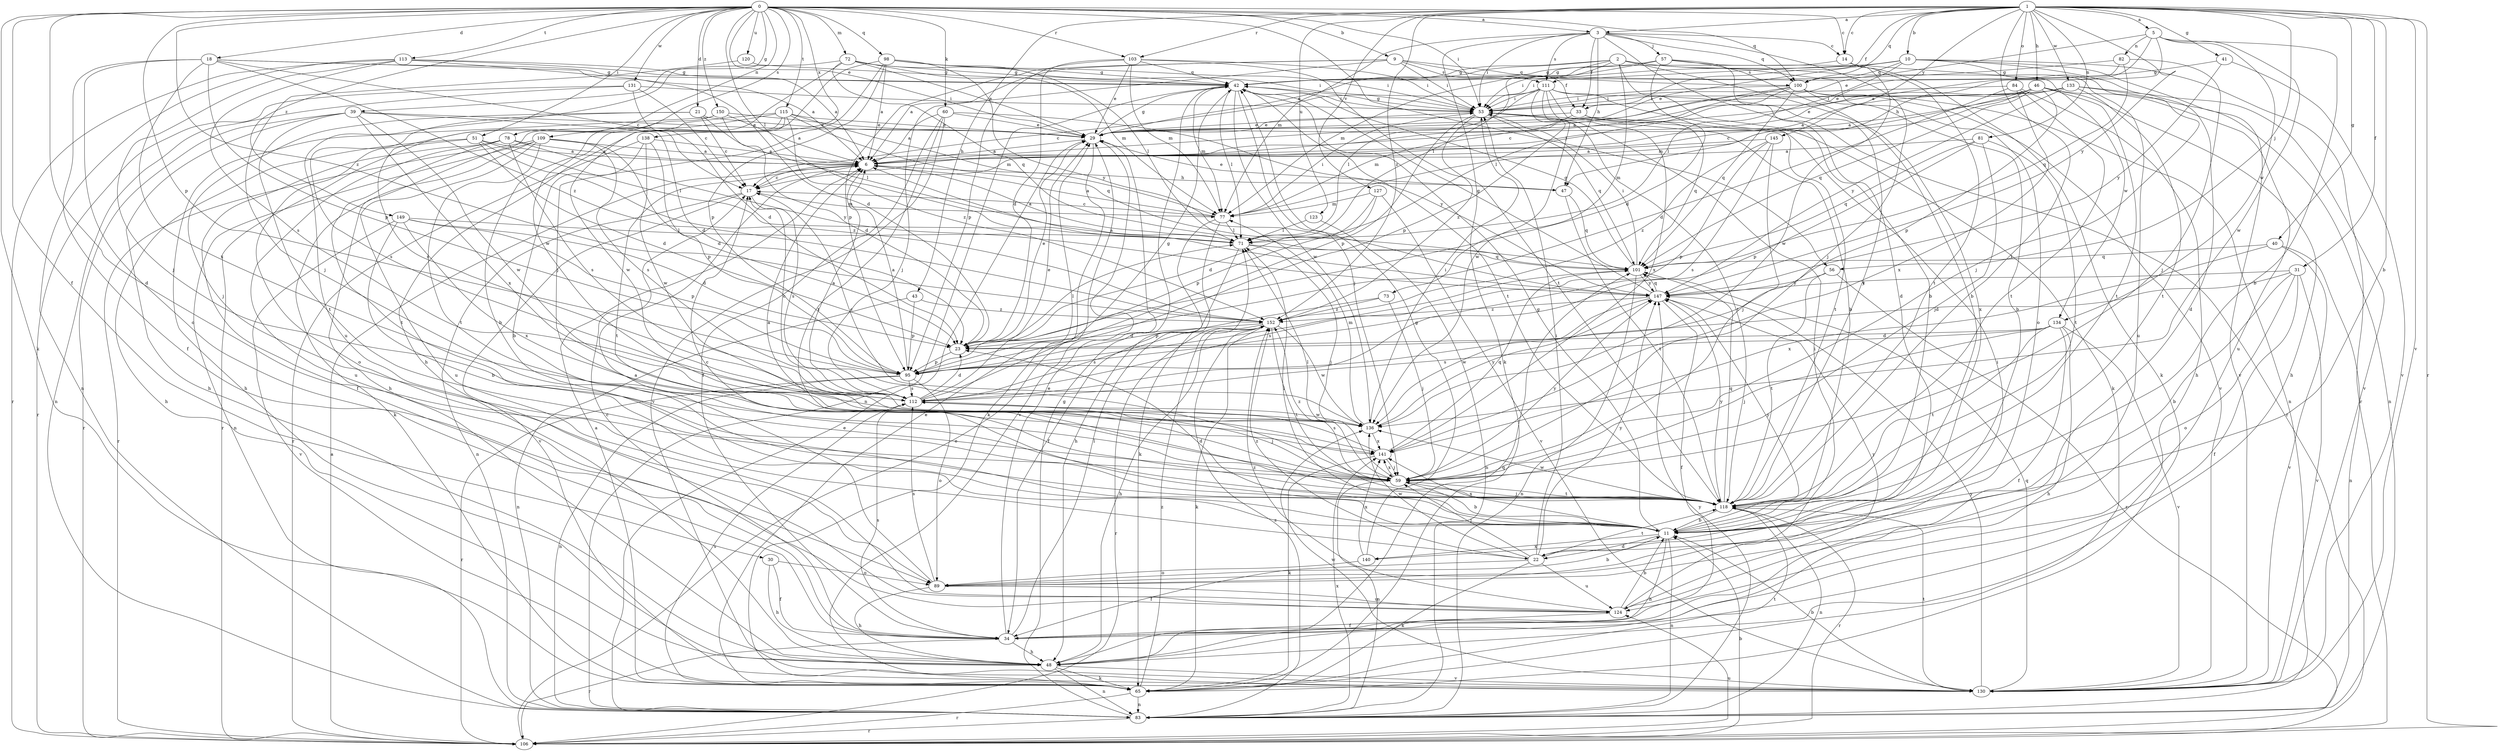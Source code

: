 strict digraph  {
0;
1;
2;
3;
5;
6;
9;
10;
11;
14;
17;
18;
21;
22;
23;
29;
30;
31;
33;
34;
39;
40;
41;
42;
43;
46;
47;
48;
51;
53;
56;
57;
59;
60;
65;
71;
72;
73;
77;
78;
81;
82;
83;
84;
89;
95;
98;
100;
101;
103;
106;
109;
111;
112;
113;
115;
118;
120;
123;
124;
127;
130;
131;
133;
134;
136;
138;
140;
141;
145;
147;
149;
150;
152;
0 -> 3  [label=a];
0 -> 9  [label=b];
0 -> 14  [label=c];
0 -> 18  [label=d];
0 -> 21  [label=d];
0 -> 22  [label=d];
0 -> 29  [label=e];
0 -> 30  [label=f];
0 -> 39  [label=g];
0 -> 51  [label=i];
0 -> 53  [label=i];
0 -> 56  [label=j];
0 -> 60  [label=k];
0 -> 65  [label=k];
0 -> 71  [label=l];
0 -> 72  [label=m];
0 -> 78  [label=n];
0 -> 95  [label=p];
0 -> 98  [label=q];
0 -> 100  [label=q];
0 -> 103  [label=r];
0 -> 109  [label=s];
0 -> 113  [label=t];
0 -> 115  [label=t];
0 -> 120  [label=u];
0 -> 131  [label=w];
0 -> 138  [label=x];
0 -> 149  [label=z];
0 -> 150  [label=z];
0 -> 152  [label=z];
1 -> 3  [label=a];
1 -> 5  [label=a];
1 -> 10  [label=b];
1 -> 11  [label=b];
1 -> 14  [label=c];
1 -> 31  [label=f];
1 -> 33  [label=f];
1 -> 40  [label=g];
1 -> 41  [label=g];
1 -> 43  [label=h];
1 -> 46  [label=h];
1 -> 56  [label=j];
1 -> 81  [label=n];
1 -> 84  [label=o];
1 -> 100  [label=q];
1 -> 103  [label=r];
1 -> 106  [label=r];
1 -> 118  [label=t];
1 -> 123  [label=u];
1 -> 127  [label=v];
1 -> 130  [label=v];
1 -> 133  [label=w];
1 -> 145  [label=y];
1 -> 147  [label=y];
1 -> 152  [label=z];
2 -> 11  [label=b];
2 -> 29  [label=e];
2 -> 42  [label=g];
2 -> 71  [label=l];
2 -> 73  [label=m];
2 -> 77  [label=m];
2 -> 89  [label=o];
2 -> 134  [label=w];
2 -> 140  [label=x];
3 -> 14  [label=c];
3 -> 22  [label=d];
3 -> 33  [label=f];
3 -> 47  [label=h];
3 -> 53  [label=i];
3 -> 57  [label=j];
3 -> 59  [label=j];
3 -> 65  [label=k];
3 -> 77  [label=m];
3 -> 100  [label=q];
3 -> 111  [label=s];
5 -> 6  [label=a];
5 -> 11  [label=b];
5 -> 29  [label=e];
5 -> 47  [label=h];
5 -> 82  [label=n];
5 -> 134  [label=w];
5 -> 136  [label=w];
6 -> 17  [label=c];
6 -> 47  [label=h];
6 -> 118  [label=t];
9 -> 6  [label=a];
9 -> 33  [label=f];
9 -> 53  [label=i];
9 -> 59  [label=j];
9 -> 95  [label=p];
9 -> 100  [label=q];
9 -> 111  [label=s];
10 -> 22  [label=d];
10 -> 29  [label=e];
10 -> 53  [label=i];
10 -> 59  [label=j];
10 -> 71  [label=l];
10 -> 100  [label=q];
10 -> 106  [label=r];
10 -> 111  [label=s];
10 -> 130  [label=v];
11 -> 17  [label=c];
11 -> 22  [label=d];
11 -> 23  [label=d];
11 -> 42  [label=g];
11 -> 48  [label=h];
11 -> 71  [label=l];
11 -> 83  [label=n];
11 -> 140  [label=x];
11 -> 141  [label=x];
11 -> 147  [label=y];
14 -> 42  [label=g];
14 -> 118  [label=t];
14 -> 124  [label=u];
14 -> 136  [label=w];
17 -> 77  [label=m];
17 -> 83  [label=n];
17 -> 112  [label=s];
17 -> 130  [label=v];
18 -> 6  [label=a];
18 -> 17  [label=c];
18 -> 34  [label=f];
18 -> 42  [label=g];
18 -> 89  [label=o];
18 -> 95  [label=p];
18 -> 141  [label=x];
18 -> 152  [label=z];
21 -> 17  [label=c];
21 -> 29  [label=e];
21 -> 59  [label=j];
21 -> 71  [label=l];
21 -> 112  [label=s];
22 -> 34  [label=f];
22 -> 53  [label=i];
22 -> 59  [label=j];
22 -> 65  [label=k];
22 -> 118  [label=t];
22 -> 124  [label=u];
22 -> 136  [label=w];
22 -> 147  [label=y];
22 -> 152  [label=z];
23 -> 29  [label=e];
23 -> 71  [label=l];
23 -> 95  [label=p];
29 -> 6  [label=a];
29 -> 42  [label=g];
29 -> 65  [label=k];
29 -> 130  [label=v];
30 -> 34  [label=f];
30 -> 48  [label=h];
30 -> 89  [label=o];
31 -> 11  [label=b];
31 -> 23  [label=d];
31 -> 34  [label=f];
31 -> 89  [label=o];
31 -> 130  [label=v];
31 -> 147  [label=y];
33 -> 29  [label=e];
33 -> 77  [label=m];
33 -> 101  [label=q];
33 -> 118  [label=t];
34 -> 17  [label=c];
34 -> 29  [label=e];
34 -> 48  [label=h];
34 -> 71  [label=l];
34 -> 106  [label=r];
34 -> 112  [label=s];
39 -> 23  [label=d];
39 -> 29  [label=e];
39 -> 48  [label=h];
39 -> 106  [label=r];
39 -> 118  [label=t];
39 -> 136  [label=w];
39 -> 141  [label=x];
40 -> 83  [label=n];
40 -> 101  [label=q];
40 -> 130  [label=v];
40 -> 141  [label=x];
41 -> 42  [label=g];
41 -> 130  [label=v];
41 -> 147  [label=y];
42 -> 53  [label=i];
42 -> 59  [label=j];
42 -> 71  [label=l];
42 -> 77  [label=m];
42 -> 83  [label=n];
42 -> 118  [label=t];
42 -> 136  [label=w];
43 -> 83  [label=n];
43 -> 95  [label=p];
43 -> 152  [label=z];
46 -> 6  [label=a];
46 -> 17  [label=c];
46 -> 48  [label=h];
46 -> 53  [label=i];
46 -> 77  [label=m];
46 -> 95  [label=p];
46 -> 101  [label=q];
46 -> 118  [label=t];
46 -> 124  [label=u];
47 -> 29  [label=e];
47 -> 101  [label=q];
47 -> 118  [label=t];
48 -> 65  [label=k];
48 -> 83  [label=n];
48 -> 101  [label=q];
48 -> 130  [label=v];
51 -> 6  [label=a];
51 -> 23  [label=d];
51 -> 48  [label=h];
51 -> 71  [label=l];
51 -> 89  [label=o];
51 -> 152  [label=z];
53 -> 29  [label=e];
53 -> 42  [label=g];
53 -> 95  [label=p];
53 -> 101  [label=q];
53 -> 118  [label=t];
53 -> 152  [label=z];
56 -> 106  [label=r];
56 -> 118  [label=t];
56 -> 147  [label=y];
57 -> 11  [label=b];
57 -> 23  [label=d];
57 -> 42  [label=g];
57 -> 53  [label=i];
57 -> 65  [label=k];
57 -> 118  [label=t];
59 -> 6  [label=a];
59 -> 11  [label=b];
59 -> 71  [label=l];
59 -> 83  [label=n];
59 -> 118  [label=t];
59 -> 141  [label=x];
59 -> 147  [label=y];
59 -> 152  [label=z];
60 -> 6  [label=a];
60 -> 29  [label=e];
60 -> 34  [label=f];
60 -> 118  [label=t];
60 -> 130  [label=v];
60 -> 147  [label=y];
65 -> 6  [label=a];
65 -> 29  [label=e];
65 -> 83  [label=n];
65 -> 106  [label=r];
65 -> 112  [label=s];
65 -> 118  [label=t];
65 -> 152  [label=z];
71 -> 6  [label=a];
71 -> 34  [label=f];
71 -> 59  [label=j];
71 -> 101  [label=q];
72 -> 29  [label=e];
72 -> 42  [label=g];
72 -> 53  [label=i];
72 -> 77  [label=m];
72 -> 101  [label=q];
72 -> 124  [label=u];
72 -> 136  [label=w];
73 -> 59  [label=j];
73 -> 95  [label=p];
73 -> 152  [label=z];
77 -> 6  [label=a];
77 -> 17  [label=c];
77 -> 48  [label=h];
77 -> 53  [label=i];
77 -> 65  [label=k];
77 -> 71  [label=l];
78 -> 6  [label=a];
78 -> 34  [label=f];
78 -> 112  [label=s];
78 -> 118  [label=t];
78 -> 124  [label=u];
78 -> 147  [label=y];
81 -> 6  [label=a];
81 -> 59  [label=j];
81 -> 95  [label=p];
81 -> 101  [label=q];
81 -> 118  [label=t];
82 -> 29  [label=e];
82 -> 42  [label=g];
82 -> 59  [label=j];
82 -> 101  [label=q];
83 -> 29  [label=e];
83 -> 42  [label=g];
83 -> 106  [label=r];
83 -> 141  [label=x];
83 -> 147  [label=y];
83 -> 152  [label=z];
84 -> 23  [label=d];
84 -> 48  [label=h];
84 -> 53  [label=i];
84 -> 118  [label=t];
84 -> 141  [label=x];
89 -> 6  [label=a];
89 -> 11  [label=b];
89 -> 48  [label=h];
89 -> 53  [label=i];
89 -> 112  [label=s];
89 -> 124  [label=u];
95 -> 6  [label=a];
95 -> 83  [label=n];
95 -> 89  [label=o];
95 -> 106  [label=r];
95 -> 112  [label=s];
98 -> 6  [label=a];
98 -> 42  [label=g];
98 -> 48  [label=h];
98 -> 53  [label=i];
98 -> 59  [label=j];
98 -> 71  [label=l];
98 -> 95  [label=p];
98 -> 147  [label=y];
100 -> 6  [label=a];
100 -> 11  [label=b];
100 -> 17  [label=c];
100 -> 53  [label=i];
100 -> 71  [label=l];
100 -> 83  [label=n];
100 -> 101  [label=q];
100 -> 130  [label=v];
101 -> 42  [label=g];
101 -> 53  [label=i];
101 -> 83  [label=n];
101 -> 112  [label=s];
101 -> 147  [label=y];
103 -> 23  [label=d];
103 -> 29  [label=e];
103 -> 42  [label=g];
103 -> 53  [label=i];
103 -> 77  [label=m];
103 -> 95  [label=p];
103 -> 118  [label=t];
106 -> 6  [label=a];
106 -> 11  [label=b];
106 -> 29  [label=e];
106 -> 124  [label=u];
109 -> 6  [label=a];
109 -> 23  [label=d];
109 -> 65  [label=k];
109 -> 83  [label=n];
109 -> 106  [label=r];
109 -> 112  [label=s];
109 -> 118  [label=t];
109 -> 124  [label=u];
111 -> 11  [label=b];
111 -> 17  [label=c];
111 -> 53  [label=i];
111 -> 65  [label=k];
111 -> 71  [label=l];
111 -> 95  [label=p];
111 -> 106  [label=r];
111 -> 136  [label=w];
111 -> 141  [label=x];
112 -> 6  [label=a];
112 -> 17  [label=c];
112 -> 23  [label=d];
112 -> 29  [label=e];
112 -> 42  [label=g];
112 -> 59  [label=j];
112 -> 136  [label=w];
113 -> 6  [label=a];
113 -> 23  [label=d];
113 -> 42  [label=g];
113 -> 59  [label=j];
113 -> 83  [label=n];
113 -> 106  [label=r];
113 -> 112  [label=s];
115 -> 11  [label=b];
115 -> 29  [label=e];
115 -> 48  [label=h];
115 -> 77  [label=m];
115 -> 101  [label=q];
115 -> 106  [label=r];
115 -> 136  [label=w];
115 -> 152  [label=z];
118 -> 11  [label=b];
118 -> 59  [label=j];
118 -> 83  [label=n];
118 -> 101  [label=q];
118 -> 106  [label=r];
118 -> 136  [label=w];
118 -> 147  [label=y];
120 -> 42  [label=g];
120 -> 59  [label=j];
123 -> 71  [label=l];
123 -> 83  [label=n];
124 -> 11  [label=b];
124 -> 34  [label=f];
124 -> 53  [label=i];
124 -> 147  [label=y];
124 -> 152  [label=z];
127 -> 23  [label=d];
127 -> 77  [label=m];
127 -> 95  [label=p];
127 -> 130  [label=v];
130 -> 11  [label=b];
130 -> 101  [label=q];
130 -> 118  [label=t];
130 -> 136  [label=w];
130 -> 147  [label=y];
131 -> 17  [label=c];
131 -> 23  [label=d];
131 -> 53  [label=i];
131 -> 83  [label=n];
131 -> 106  [label=r];
133 -> 6  [label=a];
133 -> 29  [label=e];
133 -> 53  [label=i];
133 -> 83  [label=n];
133 -> 118  [label=t];
133 -> 130  [label=v];
133 -> 147  [label=y];
134 -> 23  [label=d];
134 -> 34  [label=f];
134 -> 48  [label=h];
134 -> 59  [label=j];
134 -> 112  [label=s];
134 -> 118  [label=t];
134 -> 130  [label=v];
136 -> 17  [label=c];
136 -> 53  [label=i];
136 -> 77  [label=m];
136 -> 141  [label=x];
136 -> 147  [label=y];
138 -> 6  [label=a];
138 -> 11  [label=b];
138 -> 95  [label=p];
138 -> 106  [label=r];
138 -> 136  [label=w];
140 -> 42  [label=g];
140 -> 89  [label=o];
140 -> 141  [label=x];
141 -> 59  [label=j];
141 -> 65  [label=k];
141 -> 101  [label=q];
141 -> 112  [label=s];
145 -> 6  [label=a];
145 -> 59  [label=j];
145 -> 95  [label=p];
145 -> 112  [label=s];
145 -> 152  [label=z];
147 -> 6  [label=a];
147 -> 34  [label=f];
147 -> 42  [label=g];
147 -> 101  [label=q];
147 -> 136  [label=w];
147 -> 152  [label=z];
149 -> 11  [label=b];
149 -> 23  [label=d];
149 -> 71  [label=l];
149 -> 95  [label=p];
149 -> 130  [label=v];
149 -> 141  [label=x];
150 -> 6  [label=a];
150 -> 23  [label=d];
150 -> 29  [label=e];
150 -> 48  [label=h];
150 -> 112  [label=s];
152 -> 23  [label=d];
152 -> 48  [label=h];
152 -> 65  [label=k];
152 -> 106  [label=r];
152 -> 112  [label=s];
152 -> 118  [label=t];
152 -> 136  [label=w];
}
